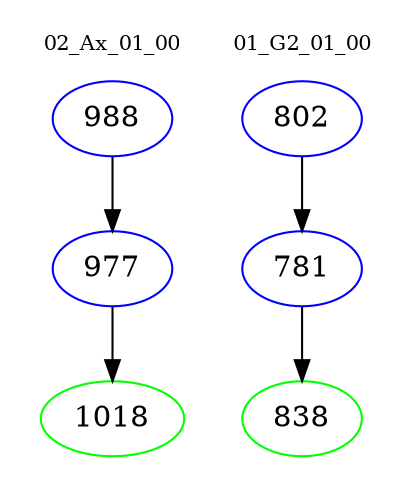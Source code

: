 digraph{
subgraph cluster_0 {
color = white
label = "02_Ax_01_00";
fontsize=10;
T0_988 [label="988", color="blue"]
T0_988 -> T0_977 [color="black"]
T0_977 [label="977", color="blue"]
T0_977 -> T0_1018 [color="black"]
T0_1018 [label="1018", color="green"]
}
subgraph cluster_1 {
color = white
label = "01_G2_01_00";
fontsize=10;
T1_802 [label="802", color="blue"]
T1_802 -> T1_781 [color="black"]
T1_781 [label="781", color="blue"]
T1_781 -> T1_838 [color="black"]
T1_838 [label="838", color="green"]
}
}

